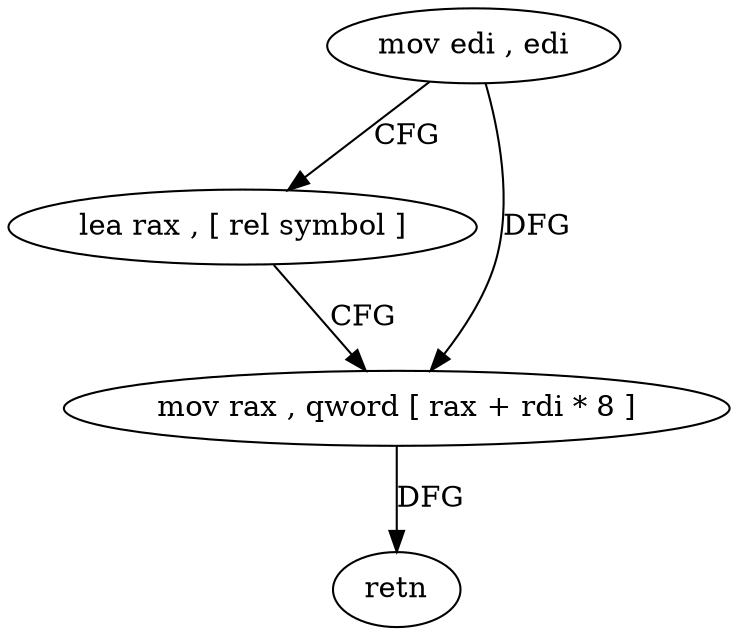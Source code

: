 digraph "func" {
"82663" [label = "mov edi , edi" ]
"82665" [label = "lea rax , [ rel symbol ]" ]
"82672" [label = "mov rax , qword [ rax + rdi * 8 ]" ]
"82676" [label = "retn" ]
"82663" -> "82665" [ label = "CFG" ]
"82663" -> "82672" [ label = "DFG" ]
"82665" -> "82672" [ label = "CFG" ]
"82672" -> "82676" [ label = "DFG" ]
}
